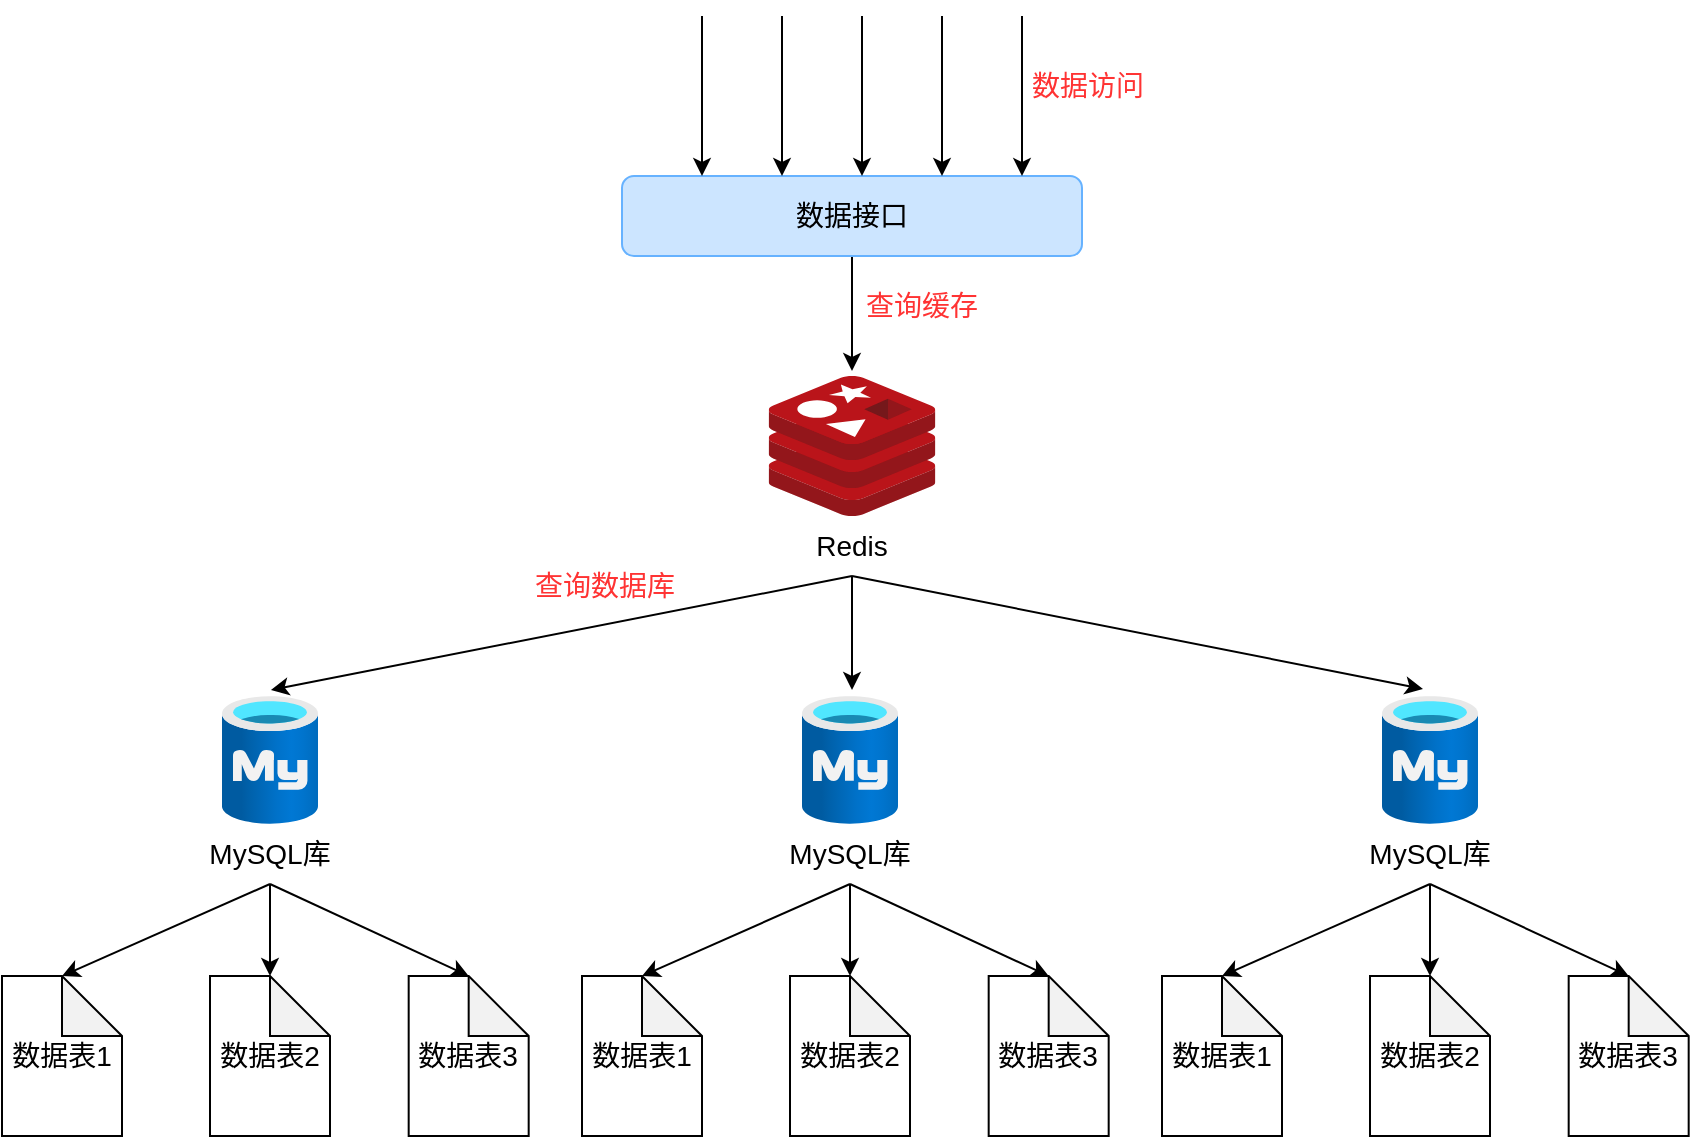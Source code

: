 <mxfile version="21.6.5" type="github">
  <diagram name="第 1 页" id="LvVqYSLseUGFUNfoS_Zn">
    <mxGraphModel dx="1781" dy="653" grid="1" gridSize="10" guides="1" tooltips="1" connect="1" arrows="1" fold="1" page="1" pageScale="1" pageWidth="827" pageHeight="1169" math="0" shadow="0">
      <root>
        <mxCell id="0" />
        <mxCell id="1" parent="0" />
        <mxCell id="ZsdHm7hUdMNgsrG0PpbW-67" style="edgeStyle=orthogonalEdgeStyle;rounded=0;orthogonalLoop=1;jettySize=auto;html=1;exitX=0.5;exitY=1;exitDx=0;exitDy=0;entryX=0.5;entryY=-0.036;entryDx=0;entryDy=0;entryPerimeter=0;" edge="1" parent="1" source="ZsdHm7hUdMNgsrG0PpbW-1" target="ZsdHm7hUdMNgsrG0PpbW-8">
          <mxGeometry relative="1" as="geometry" />
        </mxCell>
        <mxCell id="ZsdHm7hUdMNgsrG0PpbW-1" value="&lt;font style=&quot;font-size: 14px;&quot;&gt;数据接口&lt;/font&gt;" style="rounded=1;whiteSpace=wrap;html=1;fillColor=#CCE5FF;strokeColor=#66B2FF;" vertex="1" parent="1">
          <mxGeometry x="240" y="160" width="230" height="40" as="geometry" />
        </mxCell>
        <mxCell id="ZsdHm7hUdMNgsrG0PpbW-2" value="" style="endArrow=classic;html=1;rounded=0;" edge="1" parent="1">
          <mxGeometry width="50" height="50" relative="1" as="geometry">
            <mxPoint x="280" y="80" as="sourcePoint" />
            <mxPoint x="280" y="160" as="targetPoint" />
          </mxGeometry>
        </mxCell>
        <mxCell id="ZsdHm7hUdMNgsrG0PpbW-3" value="" style="endArrow=classic;html=1;rounded=0;" edge="1" parent="1">
          <mxGeometry width="50" height="50" relative="1" as="geometry">
            <mxPoint x="320" y="80" as="sourcePoint" />
            <mxPoint x="320" y="160" as="targetPoint" />
          </mxGeometry>
        </mxCell>
        <mxCell id="ZsdHm7hUdMNgsrG0PpbW-4" value="" style="endArrow=classic;html=1;rounded=0;" edge="1" parent="1">
          <mxGeometry width="50" height="50" relative="1" as="geometry">
            <mxPoint x="360" y="80" as="sourcePoint" />
            <mxPoint x="360" y="160" as="targetPoint" />
          </mxGeometry>
        </mxCell>
        <mxCell id="ZsdHm7hUdMNgsrG0PpbW-5" value="" style="endArrow=classic;html=1;rounded=0;" edge="1" parent="1">
          <mxGeometry width="50" height="50" relative="1" as="geometry">
            <mxPoint x="400" y="80" as="sourcePoint" />
            <mxPoint x="400" y="160" as="targetPoint" />
          </mxGeometry>
        </mxCell>
        <mxCell id="ZsdHm7hUdMNgsrG0PpbW-6" value="" style="endArrow=classic;html=1;rounded=0;" edge="1" parent="1">
          <mxGeometry width="50" height="50" relative="1" as="geometry">
            <mxPoint x="440" y="80" as="sourcePoint" />
            <mxPoint x="440" y="160" as="targetPoint" />
          </mxGeometry>
        </mxCell>
        <mxCell id="ZsdHm7hUdMNgsrG0PpbW-7" value="&lt;font style=&quot;font-size: 14px;&quot;&gt;数据访问&lt;/font&gt;" style="text;html=1;strokeColor=none;fillColor=none;align=center;verticalAlign=middle;whiteSpace=wrap;rounded=0;fontColor=#FF3333;" vertex="1" parent="1">
          <mxGeometry x="443" y="100" width="60" height="30" as="geometry" />
        </mxCell>
        <mxCell id="ZsdHm7hUdMNgsrG0PpbW-10" value="" style="group" vertex="1" connectable="0" parent="1">
          <mxGeometry x="313.34" y="260" width="83.33" height="100" as="geometry" />
        </mxCell>
        <mxCell id="ZsdHm7hUdMNgsrG0PpbW-8" value="" style="image;sketch=0;aspect=fixed;html=1;points=[];align=center;fontSize=12;image=img/lib/mscae/Cache_Redis_Product.svg;" vertex="1" parent="ZsdHm7hUdMNgsrG0PpbW-10">
          <mxGeometry width="83.33" height="70" as="geometry" />
        </mxCell>
        <mxCell id="ZsdHm7hUdMNgsrG0PpbW-9" value="&lt;font style=&quot;font-size: 14px;&quot;&gt;Redis&lt;/font&gt;" style="text;html=1;strokeColor=none;fillColor=none;align=center;verticalAlign=middle;whiteSpace=wrap;rounded=0;" vertex="1" parent="ZsdHm7hUdMNgsrG0PpbW-10">
          <mxGeometry x="11.66" y="70" width="60" height="30" as="geometry" />
        </mxCell>
        <mxCell id="ZsdHm7hUdMNgsrG0PpbW-46" value="" style="group" vertex="1" connectable="0" parent="1">
          <mxGeometry x="-70" y="420" width="263.34" height="220" as="geometry" />
        </mxCell>
        <mxCell id="ZsdHm7hUdMNgsrG0PpbW-18" value="" style="group" vertex="1" connectable="0" parent="ZsdHm7hUdMNgsrG0PpbW-46">
          <mxGeometry x="98" width="72" height="94" as="geometry" />
        </mxCell>
        <mxCell id="ZsdHm7hUdMNgsrG0PpbW-11" value="" style="image;aspect=fixed;html=1;points=[];align=center;fontSize=12;image=img/lib/azure2/databases/Azure_Database_MySQL_Server.svg;" vertex="1" parent="ZsdHm7hUdMNgsrG0PpbW-18">
          <mxGeometry x="12" width="48" height="64" as="geometry" />
        </mxCell>
        <mxCell id="ZsdHm7hUdMNgsrG0PpbW-15" value="&lt;font style=&quot;font-size: 14px;&quot;&gt;MySQL库&lt;/font&gt;" style="text;html=1;strokeColor=none;fillColor=none;align=center;verticalAlign=middle;whiteSpace=wrap;rounded=0;" vertex="1" parent="ZsdHm7hUdMNgsrG0PpbW-18">
          <mxGeometry y="64" width="72" height="30" as="geometry" />
        </mxCell>
        <mxCell id="ZsdHm7hUdMNgsrG0PpbW-22" value="&lt;font style=&quot;font-size: 14px;&quot;&gt;数据表1&lt;/font&gt;" style="shape=note;whiteSpace=wrap;html=1;backgroundOutline=1;darkOpacity=0.05;" vertex="1" parent="ZsdHm7hUdMNgsrG0PpbW-46">
          <mxGeometry y="140" width="60" height="80" as="geometry" />
        </mxCell>
        <mxCell id="ZsdHm7hUdMNgsrG0PpbW-23" value="&lt;font style=&quot;font-size: 14px;&quot;&gt;数据表2&lt;/font&gt;" style="shape=note;whiteSpace=wrap;html=1;backgroundOutline=1;darkOpacity=0.05;" vertex="1" parent="ZsdHm7hUdMNgsrG0PpbW-46">
          <mxGeometry x="104" y="140" width="60" height="80" as="geometry" />
        </mxCell>
        <mxCell id="ZsdHm7hUdMNgsrG0PpbW-24" value="&lt;font style=&quot;font-size: 14px;&quot;&gt;数据表3&lt;/font&gt;" style="shape=note;whiteSpace=wrap;html=1;backgroundOutline=1;darkOpacity=0.05;" vertex="1" parent="ZsdHm7hUdMNgsrG0PpbW-46">
          <mxGeometry x="203.34" y="140" width="60" height="80" as="geometry" />
        </mxCell>
        <mxCell id="ZsdHm7hUdMNgsrG0PpbW-25" style="edgeStyle=orthogonalEdgeStyle;rounded=0;orthogonalLoop=1;jettySize=auto;html=1;entryX=0;entryY=0;entryDx=30;entryDy=0;entryPerimeter=0;" edge="1" parent="ZsdHm7hUdMNgsrG0PpbW-46" source="ZsdHm7hUdMNgsrG0PpbW-15" target="ZsdHm7hUdMNgsrG0PpbW-23">
          <mxGeometry relative="1" as="geometry" />
        </mxCell>
        <mxCell id="ZsdHm7hUdMNgsrG0PpbW-26" style="rounded=0;orthogonalLoop=1;jettySize=auto;html=1;exitX=0.5;exitY=1;exitDx=0;exitDy=0;entryX=0;entryY=0;entryDx=30;entryDy=0;entryPerimeter=0;" edge="1" parent="ZsdHm7hUdMNgsrG0PpbW-46" source="ZsdHm7hUdMNgsrG0PpbW-15" target="ZsdHm7hUdMNgsrG0PpbW-22">
          <mxGeometry relative="1" as="geometry" />
        </mxCell>
        <mxCell id="ZsdHm7hUdMNgsrG0PpbW-27" style="rounded=0;orthogonalLoop=1;jettySize=auto;html=1;exitX=0.5;exitY=1;exitDx=0;exitDy=0;entryX=0;entryY=0;entryDx=30;entryDy=0;entryPerimeter=0;" edge="1" parent="ZsdHm7hUdMNgsrG0PpbW-46" source="ZsdHm7hUdMNgsrG0PpbW-15" target="ZsdHm7hUdMNgsrG0PpbW-24">
          <mxGeometry relative="1" as="geometry" />
        </mxCell>
        <mxCell id="ZsdHm7hUdMNgsrG0PpbW-47" value="" style="group" vertex="1" connectable="0" parent="1">
          <mxGeometry x="220" y="420" width="263.34" height="220" as="geometry" />
        </mxCell>
        <mxCell id="ZsdHm7hUdMNgsrG0PpbW-48" value="" style="group" vertex="1" connectable="0" parent="ZsdHm7hUdMNgsrG0PpbW-47">
          <mxGeometry x="98" width="72" height="94" as="geometry" />
        </mxCell>
        <mxCell id="ZsdHm7hUdMNgsrG0PpbW-49" value="" style="image;aspect=fixed;html=1;points=[];align=center;fontSize=12;image=img/lib/azure2/databases/Azure_Database_MySQL_Server.svg;" vertex="1" parent="ZsdHm7hUdMNgsrG0PpbW-48">
          <mxGeometry x="12" width="48" height="64" as="geometry" />
        </mxCell>
        <mxCell id="ZsdHm7hUdMNgsrG0PpbW-50" value="&lt;font style=&quot;font-size: 14px;&quot;&gt;MySQL库&lt;/font&gt;" style="text;html=1;strokeColor=none;fillColor=none;align=center;verticalAlign=middle;whiteSpace=wrap;rounded=0;" vertex="1" parent="ZsdHm7hUdMNgsrG0PpbW-48">
          <mxGeometry y="64" width="72" height="30" as="geometry" />
        </mxCell>
        <mxCell id="ZsdHm7hUdMNgsrG0PpbW-51" value="&lt;font style=&quot;font-size: 14px;&quot;&gt;数据表1&lt;/font&gt;" style="shape=note;whiteSpace=wrap;html=1;backgroundOutline=1;darkOpacity=0.05;" vertex="1" parent="ZsdHm7hUdMNgsrG0PpbW-47">
          <mxGeometry y="140" width="60" height="80" as="geometry" />
        </mxCell>
        <mxCell id="ZsdHm7hUdMNgsrG0PpbW-52" value="&lt;font style=&quot;font-size: 14px;&quot;&gt;数据表2&lt;/font&gt;" style="shape=note;whiteSpace=wrap;html=1;backgroundOutline=1;darkOpacity=0.05;" vertex="1" parent="ZsdHm7hUdMNgsrG0PpbW-47">
          <mxGeometry x="104" y="140" width="60" height="80" as="geometry" />
        </mxCell>
        <mxCell id="ZsdHm7hUdMNgsrG0PpbW-53" value="&lt;font style=&quot;font-size: 14px;&quot;&gt;数据表3&lt;/font&gt;" style="shape=note;whiteSpace=wrap;html=1;backgroundOutline=1;darkOpacity=0.05;" vertex="1" parent="ZsdHm7hUdMNgsrG0PpbW-47">
          <mxGeometry x="203.34" y="140" width="60" height="80" as="geometry" />
        </mxCell>
        <mxCell id="ZsdHm7hUdMNgsrG0PpbW-54" style="edgeStyle=orthogonalEdgeStyle;rounded=0;orthogonalLoop=1;jettySize=auto;html=1;entryX=0;entryY=0;entryDx=30;entryDy=0;entryPerimeter=0;" edge="1" parent="ZsdHm7hUdMNgsrG0PpbW-47" source="ZsdHm7hUdMNgsrG0PpbW-50" target="ZsdHm7hUdMNgsrG0PpbW-52">
          <mxGeometry relative="1" as="geometry" />
        </mxCell>
        <mxCell id="ZsdHm7hUdMNgsrG0PpbW-55" style="rounded=0;orthogonalLoop=1;jettySize=auto;html=1;exitX=0.5;exitY=1;exitDx=0;exitDy=0;entryX=0;entryY=0;entryDx=30;entryDy=0;entryPerimeter=0;" edge="1" parent="ZsdHm7hUdMNgsrG0PpbW-47" source="ZsdHm7hUdMNgsrG0PpbW-50" target="ZsdHm7hUdMNgsrG0PpbW-51">
          <mxGeometry relative="1" as="geometry" />
        </mxCell>
        <mxCell id="ZsdHm7hUdMNgsrG0PpbW-56" style="rounded=0;orthogonalLoop=1;jettySize=auto;html=1;exitX=0.5;exitY=1;exitDx=0;exitDy=0;entryX=0;entryY=0;entryDx=30;entryDy=0;entryPerimeter=0;" edge="1" parent="ZsdHm7hUdMNgsrG0PpbW-47" source="ZsdHm7hUdMNgsrG0PpbW-50" target="ZsdHm7hUdMNgsrG0PpbW-53">
          <mxGeometry relative="1" as="geometry" />
        </mxCell>
        <mxCell id="ZsdHm7hUdMNgsrG0PpbW-57" value="" style="group" vertex="1" connectable="0" parent="1">
          <mxGeometry x="510" y="420" width="263.34" height="220" as="geometry" />
        </mxCell>
        <mxCell id="ZsdHm7hUdMNgsrG0PpbW-58" value="" style="group" vertex="1" connectable="0" parent="ZsdHm7hUdMNgsrG0PpbW-57">
          <mxGeometry x="98" width="72" height="94" as="geometry" />
        </mxCell>
        <mxCell id="ZsdHm7hUdMNgsrG0PpbW-59" value="" style="image;aspect=fixed;html=1;points=[];align=center;fontSize=12;image=img/lib/azure2/databases/Azure_Database_MySQL_Server.svg;" vertex="1" parent="ZsdHm7hUdMNgsrG0PpbW-58">
          <mxGeometry x="12" width="48" height="64" as="geometry" />
        </mxCell>
        <mxCell id="ZsdHm7hUdMNgsrG0PpbW-60" value="&lt;font style=&quot;font-size: 14px;&quot;&gt;MySQL库&lt;/font&gt;" style="text;html=1;strokeColor=none;fillColor=none;align=center;verticalAlign=middle;whiteSpace=wrap;rounded=0;" vertex="1" parent="ZsdHm7hUdMNgsrG0PpbW-58">
          <mxGeometry y="64" width="72" height="30" as="geometry" />
        </mxCell>
        <mxCell id="ZsdHm7hUdMNgsrG0PpbW-61" value="&lt;font style=&quot;font-size: 14px;&quot;&gt;数据表1&lt;/font&gt;" style="shape=note;whiteSpace=wrap;html=1;backgroundOutline=1;darkOpacity=0.05;" vertex="1" parent="ZsdHm7hUdMNgsrG0PpbW-57">
          <mxGeometry y="140" width="60" height="80" as="geometry" />
        </mxCell>
        <mxCell id="ZsdHm7hUdMNgsrG0PpbW-62" value="&lt;font style=&quot;font-size: 14px;&quot;&gt;数据表2&lt;/font&gt;" style="shape=note;whiteSpace=wrap;html=1;backgroundOutline=1;darkOpacity=0.05;" vertex="1" parent="ZsdHm7hUdMNgsrG0PpbW-57">
          <mxGeometry x="104" y="140" width="60" height="80" as="geometry" />
        </mxCell>
        <mxCell id="ZsdHm7hUdMNgsrG0PpbW-63" value="&lt;font style=&quot;font-size: 14px;&quot;&gt;数据表3&lt;/font&gt;" style="shape=note;whiteSpace=wrap;html=1;backgroundOutline=1;darkOpacity=0.05;" vertex="1" parent="ZsdHm7hUdMNgsrG0PpbW-57">
          <mxGeometry x="203.34" y="140" width="60" height="80" as="geometry" />
        </mxCell>
        <mxCell id="ZsdHm7hUdMNgsrG0PpbW-64" style="edgeStyle=orthogonalEdgeStyle;rounded=0;orthogonalLoop=1;jettySize=auto;html=1;entryX=0;entryY=0;entryDx=30;entryDy=0;entryPerimeter=0;" edge="1" parent="ZsdHm7hUdMNgsrG0PpbW-57" source="ZsdHm7hUdMNgsrG0PpbW-60" target="ZsdHm7hUdMNgsrG0PpbW-62">
          <mxGeometry relative="1" as="geometry" />
        </mxCell>
        <mxCell id="ZsdHm7hUdMNgsrG0PpbW-65" style="rounded=0;orthogonalLoop=1;jettySize=auto;html=1;exitX=0.5;exitY=1;exitDx=0;exitDy=0;entryX=0;entryY=0;entryDx=30;entryDy=0;entryPerimeter=0;" edge="1" parent="ZsdHm7hUdMNgsrG0PpbW-57" source="ZsdHm7hUdMNgsrG0PpbW-60" target="ZsdHm7hUdMNgsrG0PpbW-61">
          <mxGeometry relative="1" as="geometry" />
        </mxCell>
        <mxCell id="ZsdHm7hUdMNgsrG0PpbW-66" style="rounded=0;orthogonalLoop=1;jettySize=auto;html=1;exitX=0.5;exitY=1;exitDx=0;exitDy=0;entryX=0;entryY=0;entryDx=30;entryDy=0;entryPerimeter=0;" edge="1" parent="ZsdHm7hUdMNgsrG0PpbW-57" source="ZsdHm7hUdMNgsrG0PpbW-60" target="ZsdHm7hUdMNgsrG0PpbW-63">
          <mxGeometry relative="1" as="geometry" />
        </mxCell>
        <mxCell id="ZsdHm7hUdMNgsrG0PpbW-68" style="edgeStyle=orthogonalEdgeStyle;rounded=0;orthogonalLoop=1;jettySize=auto;html=1;entryX=0.521;entryY=-0.047;entryDx=0;entryDy=0;entryPerimeter=0;exitX=0.5;exitY=1;exitDx=0;exitDy=0;" edge="1" parent="1" source="ZsdHm7hUdMNgsrG0PpbW-9" target="ZsdHm7hUdMNgsrG0PpbW-49">
          <mxGeometry relative="1" as="geometry">
            <mxPoint x="355.008" y="380" as="sourcePoint" />
          </mxGeometry>
        </mxCell>
        <mxCell id="ZsdHm7hUdMNgsrG0PpbW-69" style="rounded=0;orthogonalLoop=1;jettySize=auto;html=1;exitX=0.5;exitY=1;exitDx=0;exitDy=0;entryX=0.51;entryY=-0.047;entryDx=0;entryDy=0;entryPerimeter=0;" edge="1" parent="1" source="ZsdHm7hUdMNgsrG0PpbW-9" target="ZsdHm7hUdMNgsrG0PpbW-11">
          <mxGeometry relative="1" as="geometry">
            <mxPoint x="355" y="380" as="sourcePoint" />
          </mxGeometry>
        </mxCell>
        <mxCell id="ZsdHm7hUdMNgsrG0PpbW-70" style="rounded=0;orthogonalLoop=1;jettySize=auto;html=1;exitX=0.5;exitY=1;exitDx=0;exitDy=0;entryX=0.427;entryY=-0.055;entryDx=0;entryDy=0;entryPerimeter=0;" edge="1" parent="1" source="ZsdHm7hUdMNgsrG0PpbW-9" target="ZsdHm7hUdMNgsrG0PpbW-59">
          <mxGeometry relative="1" as="geometry">
            <mxPoint x="355" y="380" as="sourcePoint" />
          </mxGeometry>
        </mxCell>
        <mxCell id="ZsdHm7hUdMNgsrG0PpbW-71" value="&lt;font style=&quot;font-size: 14px;&quot;&gt;查询缓存&lt;/font&gt;" style="text;html=1;strokeColor=none;fillColor=none;align=center;verticalAlign=middle;whiteSpace=wrap;rounded=0;fontColor=#FF3333;" vertex="1" parent="1">
          <mxGeometry x="360" y="210" width="60" height="30" as="geometry" />
        </mxCell>
        <mxCell id="ZsdHm7hUdMNgsrG0PpbW-72" value="&lt;font style=&quot;font-size: 14px;&quot;&gt;查询数据库&lt;/font&gt;" style="text;html=1;strokeColor=none;fillColor=none;align=center;verticalAlign=middle;whiteSpace=wrap;rounded=0;fontColor=#FF3333;" vertex="1" parent="1">
          <mxGeometry x="193.34" y="350" width="76.66" height="30" as="geometry" />
        </mxCell>
      </root>
    </mxGraphModel>
  </diagram>
</mxfile>
